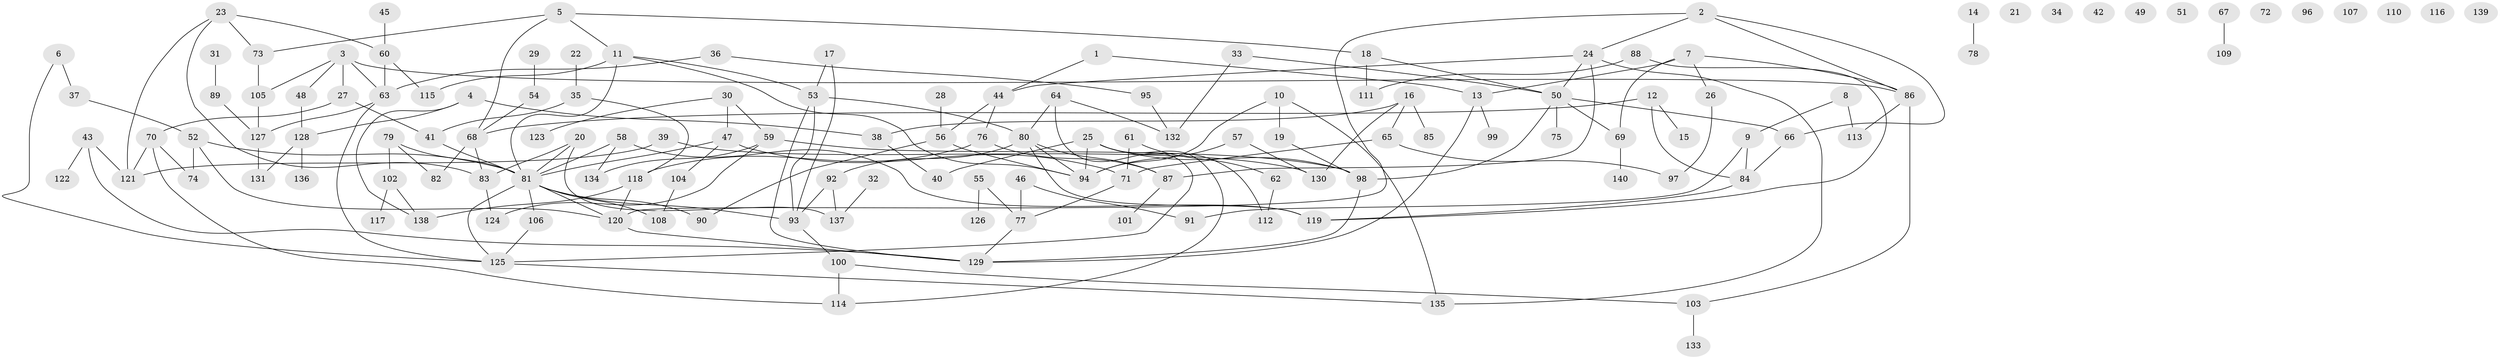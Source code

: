 // coarse degree distribution, {3: 0.13333333333333333, 11: 0.03333333333333333, 5: 0.1, 4: 0.13333333333333333, 15: 0.03333333333333333, 7: 0.06666666666666667, 8: 0.03333333333333333, 13: 0.03333333333333333, 6: 0.1, 2: 0.23333333333333334, 1: 0.06666666666666667, 12: 0.03333333333333333}
// Generated by graph-tools (version 1.1) at 2025/48/03/04/25 22:48:30]
// undirected, 140 vertices, 189 edges
graph export_dot {
  node [color=gray90,style=filled];
  1;
  2;
  3;
  4;
  5;
  6;
  7;
  8;
  9;
  10;
  11;
  12;
  13;
  14;
  15;
  16;
  17;
  18;
  19;
  20;
  21;
  22;
  23;
  24;
  25;
  26;
  27;
  28;
  29;
  30;
  31;
  32;
  33;
  34;
  35;
  36;
  37;
  38;
  39;
  40;
  41;
  42;
  43;
  44;
  45;
  46;
  47;
  48;
  49;
  50;
  51;
  52;
  53;
  54;
  55;
  56;
  57;
  58;
  59;
  60;
  61;
  62;
  63;
  64;
  65;
  66;
  67;
  68;
  69;
  70;
  71;
  72;
  73;
  74;
  75;
  76;
  77;
  78;
  79;
  80;
  81;
  82;
  83;
  84;
  85;
  86;
  87;
  88;
  89;
  90;
  91;
  92;
  93;
  94;
  95;
  96;
  97;
  98;
  99;
  100;
  101;
  102;
  103;
  104;
  105;
  106;
  107;
  108;
  109;
  110;
  111;
  112;
  113;
  114;
  115;
  116;
  117;
  118;
  119;
  120;
  121;
  122;
  123;
  124;
  125;
  126;
  127;
  128;
  129;
  130;
  131;
  132;
  133;
  134;
  135;
  136;
  137;
  138;
  139;
  140;
  1 -- 13;
  1 -- 44;
  2 -- 24;
  2 -- 66;
  2 -- 86;
  2 -- 120;
  3 -- 27;
  3 -- 48;
  3 -- 63;
  3 -- 86;
  3 -- 105;
  4 -- 38;
  4 -- 128;
  4 -- 138;
  5 -- 11;
  5 -- 18;
  5 -- 68;
  5 -- 73;
  6 -- 37;
  6 -- 125;
  7 -- 13;
  7 -- 26;
  7 -- 69;
  7 -- 86;
  8 -- 9;
  8 -- 113;
  9 -- 84;
  9 -- 91;
  10 -- 19;
  10 -- 94;
  10 -- 135;
  11 -- 53;
  11 -- 81;
  11 -- 94;
  11 -- 115;
  12 -- 15;
  12 -- 68;
  12 -- 84;
  13 -- 99;
  13 -- 129;
  14 -- 78;
  16 -- 38;
  16 -- 65;
  16 -- 85;
  16 -- 130;
  17 -- 53;
  17 -- 93;
  18 -- 50;
  18 -- 111;
  19 -- 98;
  20 -- 81;
  20 -- 83;
  20 -- 137;
  22 -- 35;
  23 -- 60;
  23 -- 73;
  23 -- 83;
  23 -- 121;
  24 -- 44;
  24 -- 50;
  24 -- 87;
  24 -- 135;
  25 -- 40;
  25 -- 94;
  25 -- 98;
  25 -- 112;
  25 -- 114;
  26 -- 97;
  27 -- 41;
  27 -- 70;
  28 -- 56;
  29 -- 54;
  30 -- 47;
  30 -- 59;
  30 -- 123;
  31 -- 89;
  32 -- 137;
  33 -- 50;
  33 -- 132;
  35 -- 41;
  35 -- 118;
  36 -- 63;
  36 -- 95;
  37 -- 52;
  38 -- 40;
  39 -- 121;
  39 -- 130;
  41 -- 81;
  43 -- 121;
  43 -- 122;
  43 -- 129;
  44 -- 56;
  44 -- 76;
  45 -- 60;
  46 -- 77;
  46 -- 91;
  47 -- 71;
  47 -- 81;
  47 -- 104;
  48 -- 128;
  50 -- 66;
  50 -- 69;
  50 -- 75;
  50 -- 98;
  52 -- 74;
  52 -- 81;
  52 -- 120;
  53 -- 80;
  53 -- 93;
  53 -- 129;
  54 -- 68;
  55 -- 77;
  55 -- 126;
  56 -- 90;
  56 -- 94;
  57 -- 94;
  57 -- 130;
  58 -- 81;
  58 -- 119;
  58 -- 134;
  59 -- 98;
  59 -- 124;
  59 -- 134;
  60 -- 63;
  60 -- 115;
  61 -- 62;
  61 -- 71;
  62 -- 112;
  63 -- 125;
  63 -- 127;
  64 -- 80;
  64 -- 125;
  64 -- 132;
  65 -- 71;
  65 -- 97;
  66 -- 84;
  67 -- 109;
  68 -- 82;
  68 -- 83;
  69 -- 140;
  70 -- 74;
  70 -- 114;
  70 -- 121;
  71 -- 77;
  73 -- 105;
  76 -- 87;
  76 -- 118;
  77 -- 129;
  79 -- 81;
  79 -- 82;
  79 -- 102;
  80 -- 87;
  80 -- 92;
  80 -- 94;
  80 -- 119;
  81 -- 90;
  81 -- 93;
  81 -- 106;
  81 -- 108;
  81 -- 120;
  81 -- 125;
  83 -- 124;
  84 -- 119;
  86 -- 103;
  86 -- 113;
  87 -- 101;
  88 -- 111;
  88 -- 119;
  89 -- 127;
  92 -- 93;
  92 -- 137;
  93 -- 100;
  95 -- 132;
  98 -- 129;
  100 -- 103;
  100 -- 114;
  102 -- 117;
  102 -- 138;
  103 -- 133;
  104 -- 108;
  105 -- 127;
  106 -- 125;
  118 -- 120;
  118 -- 138;
  120 -- 129;
  125 -- 135;
  127 -- 131;
  128 -- 131;
  128 -- 136;
}
